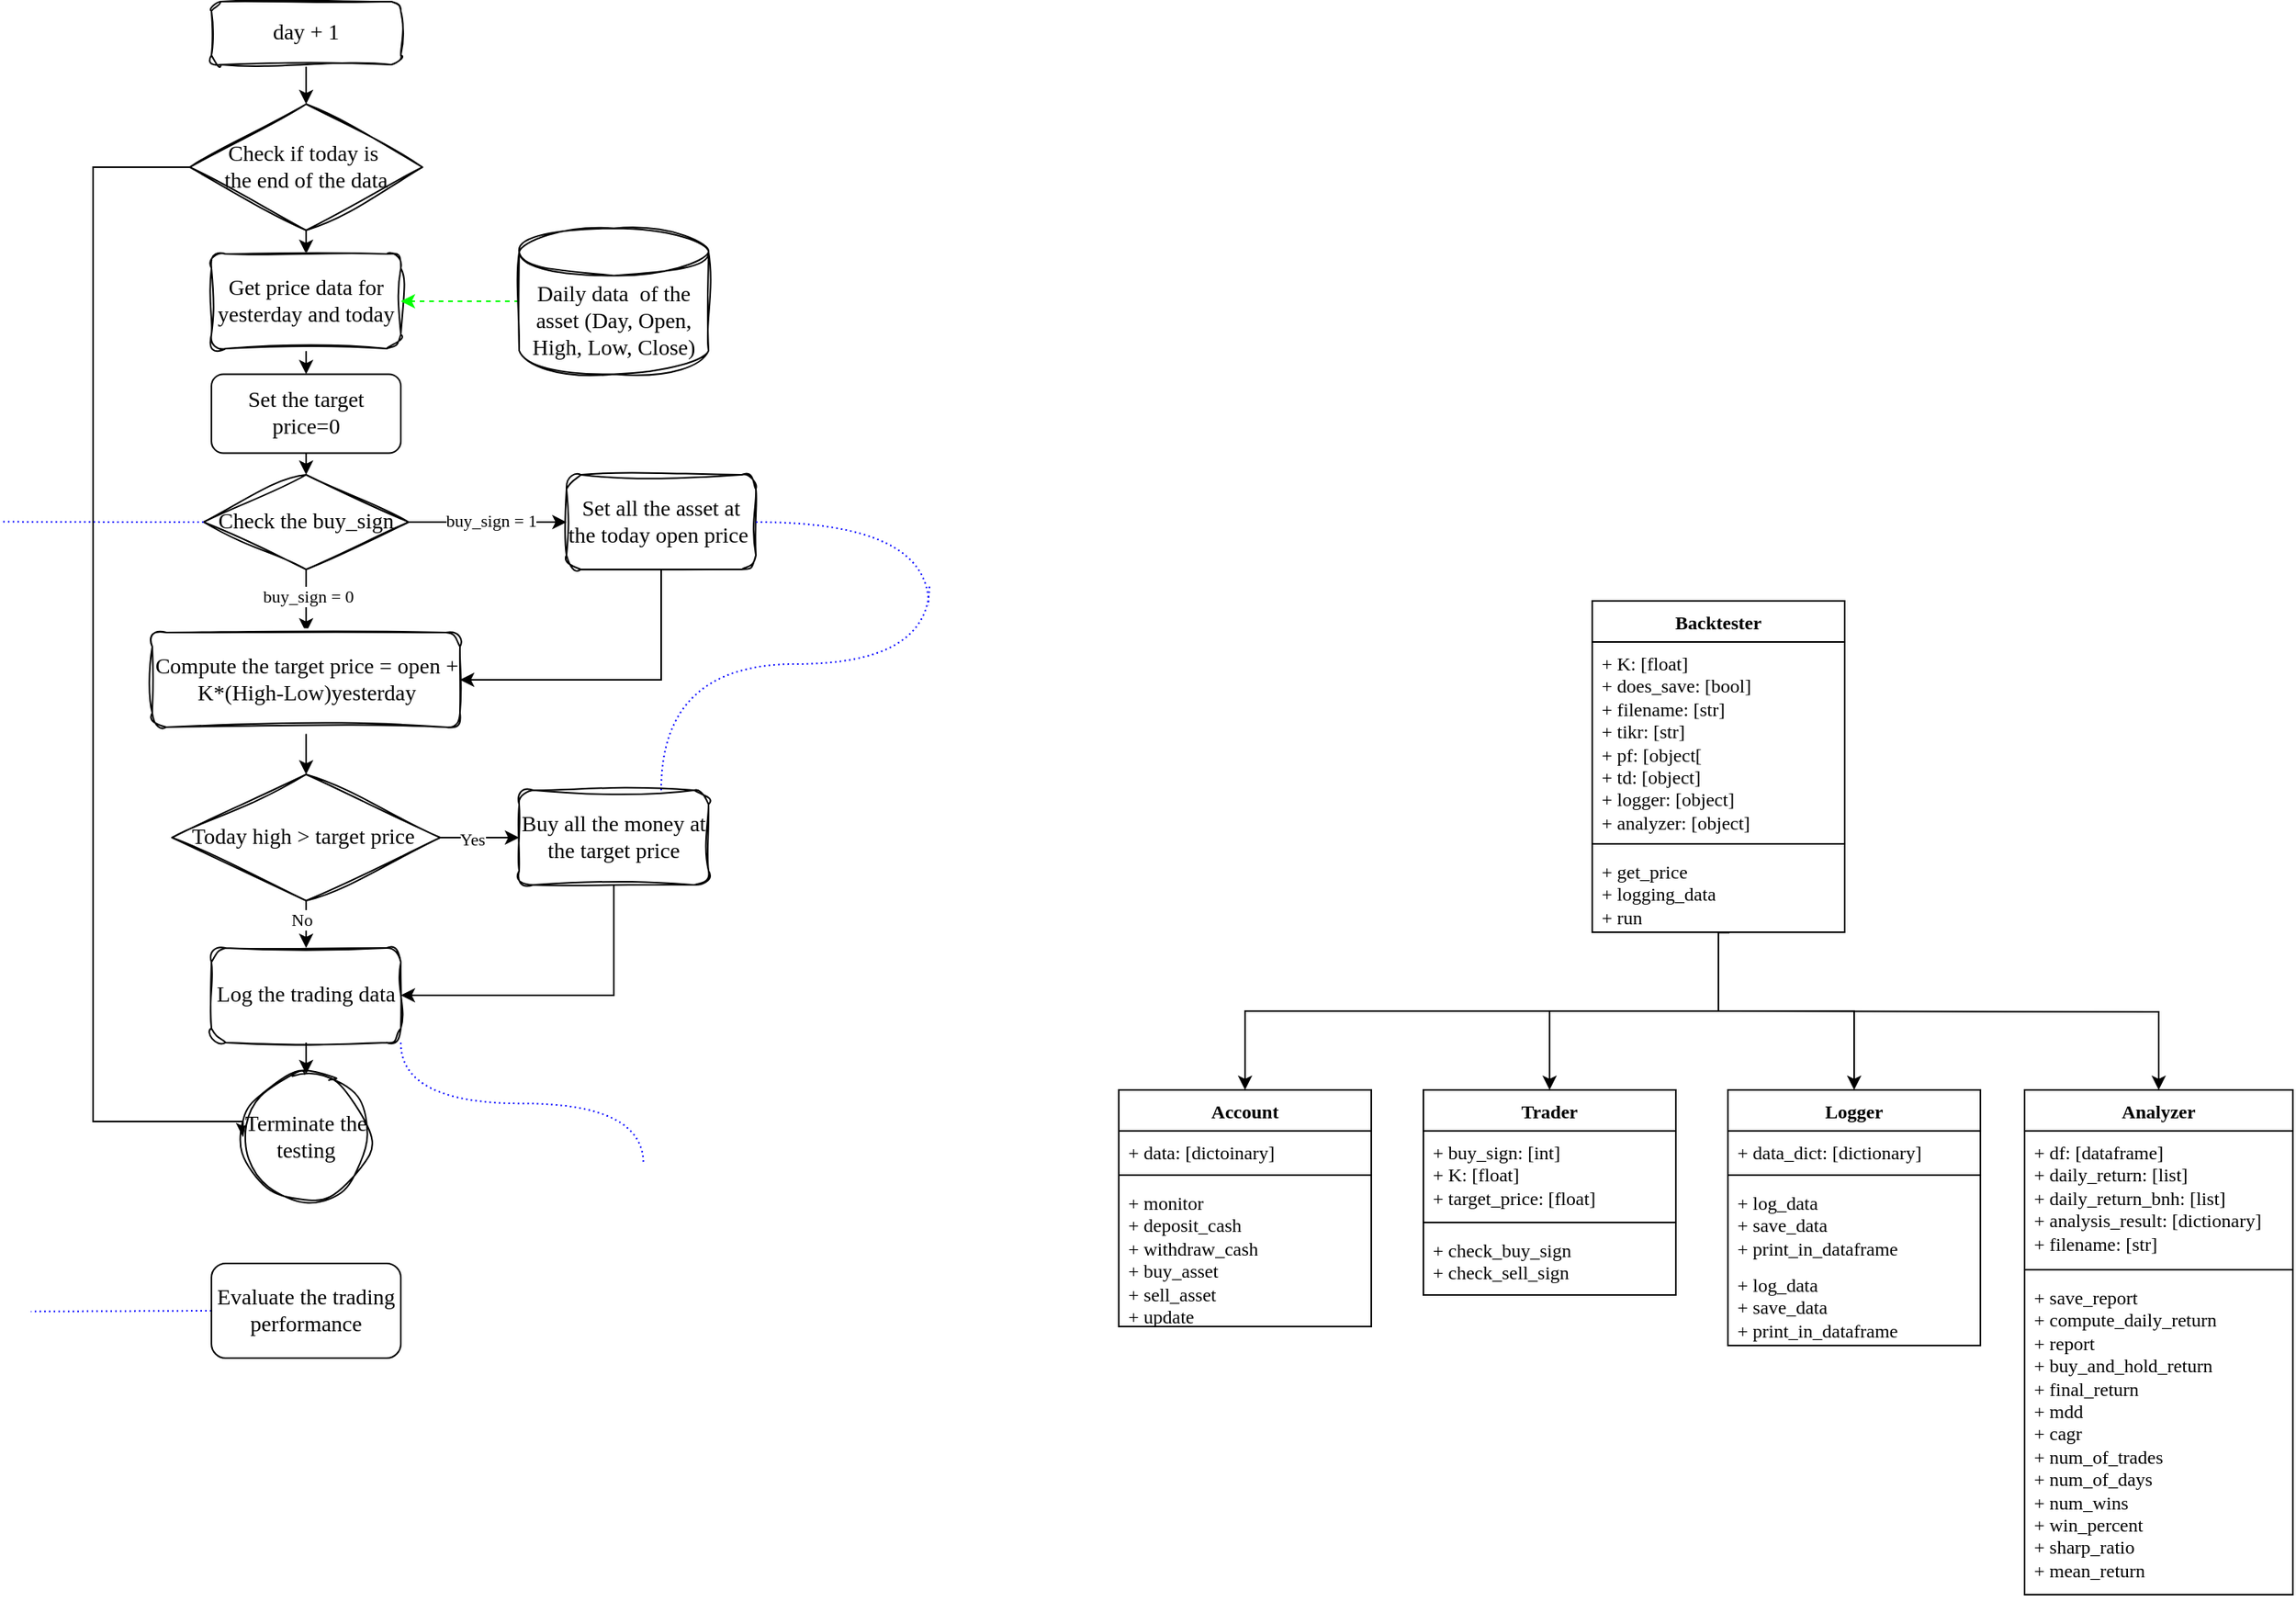 <mxfile version="24.1.0" type="device">
  <diagram id="C5RBs43oDa-KdzZeNtuy" name="Page-1">
    <mxGraphModel dx="1222" dy="798" grid="1" gridSize="10" guides="1" tooltips="1" connect="1" arrows="1" fold="1" page="1" pageScale="1" pageWidth="827" pageHeight="1169" math="0" shadow="0">
      <root>
        <mxCell id="WIyWlLk6GJQsqaUBKTNV-0" />
        <mxCell id="WIyWlLk6GJQsqaUBKTNV-1" parent="WIyWlLk6GJQsqaUBKTNV-0" />
        <mxCell id="yqRtF2cNX9hZMMv9IqsH-32" style="edgeStyle=orthogonalEdgeStyle;rounded=0;orthogonalLoop=1;jettySize=auto;html=1;exitX=0.5;exitY=1;exitDx=0;exitDy=0;entryX=0.5;entryY=0;entryDx=0;entryDy=0;fontFamily=Times New Roman;fontSize=14;" parent="WIyWlLk6GJQsqaUBKTNV-1" source="yqRtF2cNX9hZMMv9IqsH-17" target="yqRtF2cNX9hZMMv9IqsH-19" edge="1">
          <mxGeometry relative="1" as="geometry" />
        </mxCell>
        <mxCell id="yqRtF2cNX9hZMMv9IqsH-17" value="day + 1" style="rounded=1;whiteSpace=wrap;html=1;fontFamily=Times New Roman;fontSize=14;sketch=1;curveFitting=1;jiggle=2;" parent="WIyWlLk6GJQsqaUBKTNV-1" vertex="1">
          <mxGeometry x="335" y="440" width="120" height="40" as="geometry" />
        </mxCell>
        <mxCell id="yqRtF2cNX9hZMMv9IqsH-33" style="edgeStyle=orthogonalEdgeStyle;rounded=0;orthogonalLoop=1;jettySize=auto;html=1;exitX=0.5;exitY=1;exitDx=0;exitDy=0;entryX=0.5;entryY=0;entryDx=0;entryDy=0;fontFamily=Times New Roman;fontSize=14;" parent="WIyWlLk6GJQsqaUBKTNV-1" source="yqRtF2cNX9hZMMv9IqsH-19" target="yqRtF2cNX9hZMMv9IqsH-21" edge="1">
          <mxGeometry relative="1" as="geometry" />
        </mxCell>
        <mxCell id="yqRtF2cNX9hZMMv9IqsH-44" style="edgeStyle=orthogonalEdgeStyle;rounded=0;orthogonalLoop=1;jettySize=auto;html=1;exitX=0;exitY=0.5;exitDx=0;exitDy=0;entryX=0;entryY=0.5;entryDx=0;entryDy=0;fontFamily=Times New Roman;fontSize=14;" parent="WIyWlLk6GJQsqaUBKTNV-1" source="yqRtF2cNX9hZMMv9IqsH-19" target="yqRtF2cNX9hZMMv9IqsH-22" edge="1">
          <mxGeometry relative="1" as="geometry">
            <Array as="points">
              <mxPoint x="260" y="545" />
              <mxPoint x="260" y="1150" />
              <mxPoint x="355" y="1150" />
            </Array>
          </mxGeometry>
        </mxCell>
        <mxCell id="yqRtF2cNX9hZMMv9IqsH-19" value="Check if today is&amp;nbsp;&lt;div&gt;the&amp;nbsp;&lt;span style=&quot;background-color: initial;&quot;&gt;end of the data&lt;/span&gt;&lt;/div&gt;" style="rhombus;whiteSpace=wrap;html=1;fontFamily=Times New Roman;fontSize=14;sketch=1;curveFitting=1;jiggle=2;" parent="WIyWlLk6GJQsqaUBKTNV-1" vertex="1">
          <mxGeometry x="321.25" y="505" width="147.5" height="80" as="geometry" />
        </mxCell>
        <mxCell id="yqRtF2cNX9hZMMv9IqsH-34" style="edgeStyle=orthogonalEdgeStyle;rounded=0;orthogonalLoop=1;jettySize=auto;html=1;exitX=0.5;exitY=1;exitDx=0;exitDy=0;entryX=0.5;entryY=0;entryDx=0;entryDy=0;fontFamily=Times New Roman;fontSize=14;" parent="WIyWlLk6GJQsqaUBKTNV-1" source="yqRtF2cNX9hZMMv9IqsH-21" target="yqRtF2cNX9hZMMv9IqsH-23" edge="1">
          <mxGeometry relative="1" as="geometry" />
        </mxCell>
        <mxCell id="yqRtF2cNX9hZMMv9IqsH-21" value="Get price data for yesterday and today" style="rounded=1;whiteSpace=wrap;html=1;fontFamily=Times New Roman;fontSize=14;sketch=1;curveFitting=1;jiggle=2;" parent="WIyWlLk6GJQsqaUBKTNV-1" vertex="1">
          <mxGeometry x="335" y="600" width="120" height="60" as="geometry" />
        </mxCell>
        <mxCell id="yqRtF2cNX9hZMMv9IqsH-22" value="Terminate the testing" style="ellipse;whiteSpace=wrap;html=1;aspect=fixed;fontFamily=Times New Roman;fontSize=14;sketch=1;curveFitting=1;jiggle=2;" parent="WIyWlLk6GJQsqaUBKTNV-1" vertex="1">
          <mxGeometry x="355" y="1120" width="80" height="80" as="geometry" />
        </mxCell>
        <mxCell id="yqRtF2cNX9hZMMv9IqsH-35" style="edgeStyle=orthogonalEdgeStyle;rounded=0;orthogonalLoop=1;jettySize=auto;html=1;exitX=0.5;exitY=1;exitDx=0;exitDy=0;entryX=0.5;entryY=0;entryDx=0;entryDy=0;fontFamily=Times New Roman;fontSize=14;" parent="WIyWlLk6GJQsqaUBKTNV-1" source="yqRtF2cNX9hZMMv9IqsH-23" target="yqRtF2cNX9hZMMv9IqsH-25" edge="1">
          <mxGeometry relative="1" as="geometry" />
        </mxCell>
        <mxCell id="yqRtF2cNX9hZMMv9IqsH-23" value="Set the target price=0" style="rounded=1;whiteSpace=wrap;html=1;fontFamily=Times New Roman;fontSize=14;" parent="WIyWlLk6GJQsqaUBKTNV-1" vertex="1">
          <mxGeometry x="335" y="676.25" width="120" height="50" as="geometry" />
        </mxCell>
        <mxCell id="yqRtF2cNX9hZMMv9IqsH-37" style="edgeStyle=orthogonalEdgeStyle;rounded=0;orthogonalLoop=1;jettySize=auto;html=1;exitX=0.5;exitY=1;exitDx=0;exitDy=0;entryX=1;entryY=0.5;entryDx=0;entryDy=0;fontFamily=Times New Roman;fontSize=14;" parent="WIyWlLk6GJQsqaUBKTNV-1" source="yqRtF2cNX9hZMMv9IqsH-24" target="yqRtF2cNX9hZMMv9IqsH-26" edge="1">
          <mxGeometry relative="1" as="geometry" />
        </mxCell>
        <mxCell id="yqRtF2cNX9hZMMv9IqsH-24" value="Set all the asset at the today&amp;nbsp;open price&amp;nbsp;" style="rounded=1;whiteSpace=wrap;html=1;fontFamily=Times New Roman;fontSize=14;sketch=1;curveFitting=1;jiggle=2;" parent="WIyWlLk6GJQsqaUBKTNV-1" vertex="1">
          <mxGeometry x="560" y="740" width="120" height="60" as="geometry" />
        </mxCell>
        <mxCell id="yqRtF2cNX9hZMMv9IqsH-36" style="edgeStyle=orthogonalEdgeStyle;rounded=0;orthogonalLoop=1;jettySize=auto;html=1;exitX=1;exitY=0.5;exitDx=0;exitDy=0;entryX=0;entryY=0.5;entryDx=0;entryDy=0;fontFamily=Times New Roman;fontSize=14;" parent="WIyWlLk6GJQsqaUBKTNV-1" source="yqRtF2cNX9hZMMv9IqsH-25" target="yqRtF2cNX9hZMMv9IqsH-24" edge="1">
          <mxGeometry relative="1" as="geometry" />
        </mxCell>
        <mxCell id="yqRtF2cNX9hZMMv9IqsH-50" value="buy_sign = 1" style="edgeLabel;html=1;align=center;verticalAlign=middle;resizable=0;points=[];fontFamily=Times New Roman;" parent="yqRtF2cNX9hZMMv9IqsH-36" vertex="1" connectable="0">
          <mxGeometry x="0.04" y="1" relative="1" as="geometry">
            <mxPoint as="offset" />
          </mxGeometry>
        </mxCell>
        <mxCell id="yqRtF2cNX9hZMMv9IqsH-38" style="edgeStyle=orthogonalEdgeStyle;rounded=0;orthogonalLoop=1;jettySize=auto;html=1;exitX=0.5;exitY=1;exitDx=0;exitDy=0;entryX=0.5;entryY=0;entryDx=0;entryDy=0;fontFamily=Times New Roman;fontSize=14;" parent="WIyWlLk6GJQsqaUBKTNV-1" source="yqRtF2cNX9hZMMv9IqsH-25" target="yqRtF2cNX9hZMMv9IqsH-26" edge="1">
          <mxGeometry relative="1" as="geometry" />
        </mxCell>
        <mxCell id="yqRtF2cNX9hZMMv9IqsH-49" value="buy_sign = 0" style="edgeLabel;html=1;align=center;verticalAlign=middle;resizable=0;points=[];fontFamily=Times New Roman;" parent="yqRtF2cNX9hZMMv9IqsH-38" vertex="1" connectable="0">
          <mxGeometry x="-0.164" y="1" relative="1" as="geometry">
            <mxPoint as="offset" />
          </mxGeometry>
        </mxCell>
        <mxCell id="yqRtF2cNX9hZMMv9IqsH-25" value="Check the buy_sign" style="rhombus;whiteSpace=wrap;html=1;fontFamily=Times New Roman;fontSize=14;sketch=1;curveFitting=1;jiggle=2;" parent="WIyWlLk6GJQsqaUBKTNV-1" vertex="1">
          <mxGeometry x="330" y="740" width="130" height="60" as="geometry" />
        </mxCell>
        <mxCell id="yqRtF2cNX9hZMMv9IqsH-39" style="edgeStyle=orthogonalEdgeStyle;rounded=0;orthogonalLoop=1;jettySize=auto;html=1;exitX=0.5;exitY=1;exitDx=0;exitDy=0;entryX=0.5;entryY=0;entryDx=0;entryDy=0;fontFamily=Times New Roman;fontSize=14;" parent="WIyWlLk6GJQsqaUBKTNV-1" source="yqRtF2cNX9hZMMv9IqsH-26" target="yqRtF2cNX9hZMMv9IqsH-27" edge="1">
          <mxGeometry relative="1" as="geometry" />
        </mxCell>
        <mxCell id="yqRtF2cNX9hZMMv9IqsH-26" value="Compute the target price = open + K*(High-Low)yesterday" style="rounded=1;whiteSpace=wrap;html=1;fontFamily=Times New Roman;fontSize=14;sketch=1;curveFitting=1;jiggle=2;" parent="WIyWlLk6GJQsqaUBKTNV-1" vertex="1">
          <mxGeometry x="297.5" y="840" width="195" height="60" as="geometry" />
        </mxCell>
        <mxCell id="yqRtF2cNX9hZMMv9IqsH-40" style="edgeStyle=orthogonalEdgeStyle;rounded=0;orthogonalLoop=1;jettySize=auto;html=1;exitX=1;exitY=0.5;exitDx=0;exitDy=0;entryX=0;entryY=0.5;entryDx=0;entryDy=0;fontFamily=Times New Roman;fontSize=14;" parent="WIyWlLk6GJQsqaUBKTNV-1" source="yqRtF2cNX9hZMMv9IqsH-27" target="yqRtF2cNX9hZMMv9IqsH-30" edge="1">
          <mxGeometry relative="1" as="geometry" />
        </mxCell>
        <mxCell id="yqRtF2cNX9hZMMv9IqsH-53" value="&lt;font face=&quot;Times New Roman&quot;&gt;Yes&lt;/font&gt;" style="edgeLabel;html=1;align=center;verticalAlign=middle;resizable=0;points=[];" parent="yqRtF2cNX9hZMMv9IqsH-40" vertex="1" connectable="0">
          <mxGeometry x="-0.229" y="-1" relative="1" as="geometry">
            <mxPoint as="offset" />
          </mxGeometry>
        </mxCell>
        <mxCell id="yqRtF2cNX9hZMMv9IqsH-41" style="edgeStyle=orthogonalEdgeStyle;rounded=0;orthogonalLoop=1;jettySize=auto;html=1;exitX=0.5;exitY=1;exitDx=0;exitDy=0;entryX=0.5;entryY=0;entryDx=0;entryDy=0;fontFamily=Times New Roman;fontSize=14;" parent="WIyWlLk6GJQsqaUBKTNV-1" source="yqRtF2cNX9hZMMv9IqsH-27" target="yqRtF2cNX9hZMMv9IqsH-29" edge="1">
          <mxGeometry relative="1" as="geometry" />
        </mxCell>
        <mxCell id="yqRtF2cNX9hZMMv9IqsH-54" value="&lt;font face=&quot;Times New Roman&quot;&gt;No&lt;/font&gt;" style="edgeLabel;html=1;align=center;verticalAlign=middle;resizable=0;points=[];" parent="yqRtF2cNX9hZMMv9IqsH-41" vertex="1" connectable="0">
          <mxGeometry x="-0.208" y="-3" relative="1" as="geometry">
            <mxPoint as="offset" />
          </mxGeometry>
        </mxCell>
        <mxCell id="yqRtF2cNX9hZMMv9IqsH-27" value="Today high &amp;gt; target price&amp;nbsp;" style="rhombus;whiteSpace=wrap;html=1;fontFamily=Times New Roman;fontSize=14;sketch=1;curveFitting=1;jiggle=2;" parent="WIyWlLk6GJQsqaUBKTNV-1" vertex="1">
          <mxGeometry x="310" y="930" width="170" height="80" as="geometry" />
        </mxCell>
        <mxCell id="yqRtF2cNX9hZMMv9IqsH-43" style="edgeStyle=orthogonalEdgeStyle;rounded=0;orthogonalLoop=1;jettySize=auto;html=1;exitX=0.5;exitY=1;exitDx=0;exitDy=0;entryX=0.5;entryY=0;entryDx=0;entryDy=0;fontFamily=Times New Roman;fontSize=14;" parent="WIyWlLk6GJQsqaUBKTNV-1" source="yqRtF2cNX9hZMMv9IqsH-29" target="yqRtF2cNX9hZMMv9IqsH-22" edge="1">
          <mxGeometry relative="1" as="geometry" />
        </mxCell>
        <mxCell id="yqRtF2cNX9hZMMv9IqsH-29" value="Log the trading data" style="rounded=1;whiteSpace=wrap;html=1;fontFamily=Times New Roman;fontSize=14;sketch=1;curveFitting=1;jiggle=2;" parent="WIyWlLk6GJQsqaUBKTNV-1" vertex="1">
          <mxGeometry x="335" y="1040" width="120" height="60" as="geometry" />
        </mxCell>
        <mxCell id="yqRtF2cNX9hZMMv9IqsH-42" style="edgeStyle=orthogonalEdgeStyle;rounded=0;orthogonalLoop=1;jettySize=auto;html=1;exitX=0.5;exitY=1;exitDx=0;exitDy=0;entryX=1;entryY=0.5;entryDx=0;entryDy=0;fontFamily=Times New Roman;fontSize=14;" parent="WIyWlLk6GJQsqaUBKTNV-1" source="yqRtF2cNX9hZMMv9IqsH-30" target="yqRtF2cNX9hZMMv9IqsH-29" edge="1">
          <mxGeometry relative="1" as="geometry" />
        </mxCell>
        <mxCell id="yqRtF2cNX9hZMMv9IqsH-61" style="edgeStyle=orthogonalEdgeStyle;rounded=0;orthogonalLoop=1;jettySize=auto;html=1;exitX=0.75;exitY=0;exitDx=0;exitDy=0;entryX=0;entryY=0;entryDx=0;entryDy=0;dashed=1;dashPattern=1 2;endArrow=none;endFill=0;curved=1;strokeColor=#0000FF;" parent="WIyWlLk6GJQsqaUBKTNV-1" source="yqRtF2cNX9hZMMv9IqsH-30" edge="1">
          <mxGeometry relative="1" as="geometry">
            <Array as="points">
              <mxPoint x="620" y="860" />
              <mxPoint x="790" y="860" />
            </Array>
            <mxPoint x="790" y="810" as="targetPoint" />
          </mxGeometry>
        </mxCell>
        <mxCell id="yqRtF2cNX9hZMMv9IqsH-30" value="Buy all the money at the target price" style="rounded=1;whiteSpace=wrap;html=1;fontFamily=Times New Roman;fontSize=14;sketch=1;curveFitting=1;jiggle=2;" parent="WIyWlLk6GJQsqaUBKTNV-1" vertex="1">
          <mxGeometry x="530" y="940" width="120" height="60" as="geometry" />
        </mxCell>
        <mxCell id="yqRtF2cNX9hZMMv9IqsH-48" style="edgeStyle=orthogonalEdgeStyle;rounded=0;orthogonalLoop=1;jettySize=auto;html=1;exitX=0;exitY=0.5;exitDx=0;exitDy=0;exitPerimeter=0;entryX=1;entryY=0.5;entryDx=0;entryDy=0;curved=0;dashed=1;strokeColor=#00FF00;" parent="WIyWlLk6GJQsqaUBKTNV-1" source="yqRtF2cNX9hZMMv9IqsH-46" target="yqRtF2cNX9hZMMv9IqsH-21" edge="1">
          <mxGeometry relative="1" as="geometry" />
        </mxCell>
        <mxCell id="yqRtF2cNX9hZMMv9IqsH-46" value="Daily data&amp;nbsp; of the asset (Day, Open, High, Low, Close)" style="shape=cylinder3;whiteSpace=wrap;html=1;boundedLbl=1;backgroundOutline=1;size=15;fontFamily=Times New Roman;fontSize=14;sketch=1;curveFitting=1;jiggle=2;" parent="WIyWlLk6GJQsqaUBKTNV-1" vertex="1">
          <mxGeometry x="530" y="583.75" width="120" height="92.5" as="geometry" />
        </mxCell>
        <mxCell id="yqRtF2cNX9hZMMv9IqsH-55" style="edgeStyle=orthogonalEdgeStyle;rounded=0;orthogonalLoop=1;jettySize=auto;html=1;exitX=0;exitY=0.5;exitDx=0;exitDy=0;entryX=1.015;entryY=0.718;entryDx=0;entryDy=0;entryPerimeter=0;endArrow=none;endFill=0;dashed=1;dashPattern=1 2;strokeWidth=1;curved=1;strokeColor=#0000FF;" parent="WIyWlLk6GJQsqaUBKTNV-1" source="yqRtF2cNX9hZMMv9IqsH-25" edge="1">
          <mxGeometry relative="1" as="geometry">
            <mxPoint x="202.4" y="769.772" as="targetPoint" />
          </mxGeometry>
        </mxCell>
        <mxCell id="yqRtF2cNX9hZMMv9IqsH-56" style="edgeStyle=orthogonalEdgeStyle;rounded=0;orthogonalLoop=1;jettySize=auto;html=1;exitX=1;exitY=0.5;exitDx=0;exitDy=0;entryX=-0.003;entryY=0.087;entryDx=0;entryDy=0;entryPerimeter=0;curved=1;dashed=1;dashPattern=1 2;endArrow=none;endFill=0;strokeColor=#0000FF;" parent="WIyWlLk6GJQsqaUBKTNV-1" source="yqRtF2cNX9hZMMv9IqsH-24" edge="1">
          <mxGeometry relative="1" as="geometry">
            <mxPoint x="789.52" y="823.05" as="targetPoint" />
          </mxGeometry>
        </mxCell>
        <mxCell id="yqRtF2cNX9hZMMv9IqsH-59" style="edgeStyle=orthogonalEdgeStyle;rounded=0;orthogonalLoop=1;jettySize=auto;html=1;exitX=1;exitY=1;exitDx=0;exitDy=0;entryX=-0.008;entryY=0.106;entryDx=0;entryDy=0;entryPerimeter=0;dashed=1;dashPattern=1 2;endArrow=none;endFill=0;curved=1;strokeColor=#0000FF;" parent="WIyWlLk6GJQsqaUBKTNV-1" source="yqRtF2cNX9hZMMv9IqsH-29" edge="1">
          <mxGeometry relative="1" as="geometry">
            <mxPoint x="608.72" y="1177.172" as="targetPoint" />
          </mxGeometry>
        </mxCell>
        <mxCell id="yqRtF2cNX9hZMMv9IqsH-63" style="rounded=0;orthogonalLoop=1;jettySize=auto;html=1;exitX=0;exitY=0.5;exitDx=0;exitDy=0;entryX=1.004;entryY=0.41;entryDx=0;entryDy=0;dashed=1;dashPattern=1 2;endArrow=none;endFill=0;strokeColor=#0000FF;entryPerimeter=0;" parent="WIyWlLk6GJQsqaUBKTNV-1" source="yqRtF2cNX9hZMMv9IqsH-62" edge="1">
          <mxGeometry relative="1" as="geometry">
            <mxPoint x="220.68" y="1270.44" as="targetPoint" />
          </mxGeometry>
        </mxCell>
        <mxCell id="yqRtF2cNX9hZMMv9IqsH-62" value="Evaluate the trading performance" style="rounded=1;whiteSpace=wrap;html=1;fontFamily=Times New Roman;fontSize=14;" parent="WIyWlLk6GJQsqaUBKTNV-1" vertex="1">
          <mxGeometry x="335" y="1240" width="120" height="60" as="geometry" />
        </mxCell>
        <mxCell id="NQuB4Xvb4veUza9n0hrJ-27" style="edgeStyle=orthogonalEdgeStyle;rounded=0;orthogonalLoop=1;jettySize=auto;html=1;entryX=0.5;entryY=0;entryDx=0;entryDy=0;exitX=0.544;exitY=1.004;exitDx=0;exitDy=0;exitPerimeter=0;" edge="1" parent="WIyWlLk6GJQsqaUBKTNV-1" source="NQuB4Xvb4veUza9n0hrJ-3" target="NQuB4Xvb4veUza9n0hrJ-4">
          <mxGeometry relative="1" as="geometry">
            <Array as="points">
              <mxPoint x="1290" y="1030" />
              <mxPoint x="1290" y="1080" />
              <mxPoint x="990" y="1080" />
            </Array>
          </mxGeometry>
        </mxCell>
        <mxCell id="NQuB4Xvb4veUza9n0hrJ-35" style="edgeStyle=orthogonalEdgeStyle;rounded=0;orthogonalLoop=1;jettySize=auto;html=1;entryX=0.5;entryY=0;entryDx=0;entryDy=0;" edge="1" parent="WIyWlLk6GJQsqaUBKTNV-1" source="NQuB4Xvb4veUza9n0hrJ-0" target="NQuB4Xvb4veUza9n0hrJ-17">
          <mxGeometry relative="1" as="geometry" />
        </mxCell>
        <mxCell id="NQuB4Xvb4veUza9n0hrJ-36" style="edgeStyle=orthogonalEdgeStyle;rounded=0;orthogonalLoop=1;jettySize=auto;html=1;entryX=0.5;entryY=0;entryDx=0;entryDy=0;" edge="1" parent="WIyWlLk6GJQsqaUBKTNV-1" source="NQuB4Xvb4veUza9n0hrJ-0" target="NQuB4Xvb4veUza9n0hrJ-8">
          <mxGeometry relative="1" as="geometry" />
        </mxCell>
        <mxCell id="NQuB4Xvb4veUza9n0hrJ-37" style="edgeStyle=orthogonalEdgeStyle;rounded=0;orthogonalLoop=1;jettySize=auto;html=1;entryX=0.5;entryY=0;entryDx=0;entryDy=0;" edge="1" parent="WIyWlLk6GJQsqaUBKTNV-1" target="NQuB4Xvb4veUza9n0hrJ-13">
          <mxGeometry relative="1" as="geometry">
            <mxPoint x="1300" y="1080" as="sourcePoint" />
          </mxGeometry>
        </mxCell>
        <mxCell id="NQuB4Xvb4veUza9n0hrJ-0" value="Backtester" style="swimlane;fontStyle=1;align=center;verticalAlign=top;childLayout=stackLayout;horizontal=1;startSize=26;horizontalStack=0;resizeParent=1;resizeParentMax=0;resizeLast=0;collapsible=1;marginBottom=0;whiteSpace=wrap;html=1;fontFamily=Times New Roman;" vertex="1" parent="WIyWlLk6GJQsqaUBKTNV-1">
          <mxGeometry x="1210" y="820" width="160" height="210" as="geometry" />
        </mxCell>
        <mxCell id="NQuB4Xvb4veUza9n0hrJ-1" value="+ K: [float]&lt;div&gt;+ does_save: [bool]&lt;/div&gt;&lt;div&gt;+ filename: [str]&lt;/div&gt;&lt;div&gt;+ tikr: [str]&lt;/div&gt;&lt;div&gt;+ pf: [object[&lt;/div&gt;&lt;div&gt;+ td: [object]&lt;/div&gt;&lt;div&gt;+ logger: [object]&lt;/div&gt;&lt;div&gt;+ analyzer: [object]&lt;/div&gt;" style="text;strokeColor=none;fillColor=none;align=left;verticalAlign=top;spacingLeft=4;spacingRight=4;overflow=hidden;rotatable=0;points=[[0,0.5],[1,0.5]];portConstraint=eastwest;whiteSpace=wrap;html=1;fontFamily=Times New Roman;" vertex="1" parent="NQuB4Xvb4veUza9n0hrJ-0">
          <mxGeometry y="26" width="160" height="124" as="geometry" />
        </mxCell>
        <mxCell id="NQuB4Xvb4veUza9n0hrJ-2" value="" style="line;strokeWidth=1;fillColor=none;align=left;verticalAlign=middle;spacingTop=-1;spacingLeft=3;spacingRight=3;rotatable=0;labelPosition=right;points=[];portConstraint=eastwest;strokeColor=inherit;fontFamily=Times New Roman;" vertex="1" parent="NQuB4Xvb4veUza9n0hrJ-0">
          <mxGeometry y="150" width="160" height="8" as="geometry" />
        </mxCell>
        <mxCell id="NQuB4Xvb4veUza9n0hrJ-3" value="+ get_price&lt;div&gt;&lt;span style=&quot;background-color: initial;&quot;&gt;+ logging_data&lt;/span&gt;&lt;/div&gt;&lt;div&gt;+ run&lt;span style=&quot;background-color: initial;&quot;&gt;&lt;br&gt;&lt;/span&gt;&lt;/div&gt;&lt;div&gt;&lt;br&gt;&lt;/div&gt;" style="text;strokeColor=none;fillColor=none;align=left;verticalAlign=top;spacingLeft=4;spacingRight=4;overflow=hidden;rotatable=0;points=[[0,0.5],[1,0.5]];portConstraint=eastwest;whiteSpace=wrap;html=1;fontFamily=Times New Roman;" vertex="1" parent="NQuB4Xvb4veUza9n0hrJ-0">
          <mxGeometry y="158" width="160" height="52" as="geometry" />
        </mxCell>
        <mxCell id="NQuB4Xvb4veUza9n0hrJ-4" value="Account" style="swimlane;fontStyle=1;align=center;verticalAlign=top;childLayout=stackLayout;horizontal=1;startSize=26;horizontalStack=0;resizeParent=1;resizeParentMax=0;resizeLast=0;collapsible=1;marginBottom=0;whiteSpace=wrap;html=1;fontFamily=Times New Roman;flipH=1;" vertex="1" parent="WIyWlLk6GJQsqaUBKTNV-1">
          <mxGeometry x="910" y="1130" width="160" height="150" as="geometry" />
        </mxCell>
        <mxCell id="NQuB4Xvb4veUza9n0hrJ-5" value="+ data: [dictoinary]&amp;nbsp;" style="text;strokeColor=none;fillColor=none;align=left;verticalAlign=top;spacingLeft=4;spacingRight=4;overflow=hidden;rotatable=0;points=[[0,0.5],[1,0.5]];portConstraint=eastwest;whiteSpace=wrap;html=1;fontFamily=Times New Roman;" vertex="1" parent="NQuB4Xvb4veUza9n0hrJ-4">
          <mxGeometry y="26" width="160" height="24" as="geometry" />
        </mxCell>
        <mxCell id="NQuB4Xvb4veUza9n0hrJ-6" value="" style="line;strokeWidth=1;fillColor=none;align=left;verticalAlign=middle;spacingTop=-1;spacingLeft=3;spacingRight=3;rotatable=0;labelPosition=right;points=[];portConstraint=eastwest;strokeColor=inherit;fontFamily=Times New Roman;" vertex="1" parent="NQuB4Xvb4veUza9n0hrJ-4">
          <mxGeometry y="50" width="160" height="8" as="geometry" />
        </mxCell>
        <mxCell id="NQuB4Xvb4veUza9n0hrJ-7" value="+ monitor&lt;div&gt;&lt;span style=&quot;background-color: initial;&quot;&gt;+ deposit_cash&lt;/span&gt;&lt;/div&gt;&lt;div&gt;+ withdraw_cash&lt;span style=&quot;background-color: initial;&quot;&gt;&lt;br&gt;&lt;/span&gt;&lt;/div&gt;&lt;div&gt;+ buy_asset&lt;br&gt;&lt;/div&gt;&lt;div&gt;+ sell_asset&lt;br&gt;&lt;/div&gt;&lt;div&gt;+ update&lt;br&gt;&lt;/div&gt;" style="text;strokeColor=none;fillColor=none;align=left;verticalAlign=top;spacingLeft=4;spacingRight=4;overflow=hidden;rotatable=0;points=[[0,0.5],[1,0.5]];portConstraint=eastwest;whiteSpace=wrap;html=1;fontFamily=Times New Roman;" vertex="1" parent="NQuB4Xvb4veUza9n0hrJ-4">
          <mxGeometry y="58" width="160" height="92" as="geometry" />
        </mxCell>
        <mxCell id="NQuB4Xvb4veUza9n0hrJ-8" value="Logger" style="swimlane;fontStyle=1;align=center;verticalAlign=top;childLayout=stackLayout;horizontal=1;startSize=26;horizontalStack=0;resizeParent=1;resizeParentMax=0;resizeLast=0;collapsible=1;marginBottom=0;whiteSpace=wrap;html=1;fontFamily=Times New Roman;flipH=1;" vertex="1" parent="WIyWlLk6GJQsqaUBKTNV-1">
          <mxGeometry x="1296" y="1130" width="160" height="162" as="geometry" />
        </mxCell>
        <mxCell id="NQuB4Xvb4veUza9n0hrJ-9" value="+ data_dict: [dictionary]" style="text;strokeColor=none;fillColor=none;align=left;verticalAlign=top;spacingLeft=4;spacingRight=4;overflow=hidden;rotatable=0;points=[[0,0.5],[1,0.5]];portConstraint=eastwest;whiteSpace=wrap;html=1;fontFamily=Times New Roman;" vertex="1" parent="NQuB4Xvb4veUza9n0hrJ-8">
          <mxGeometry y="26" width="160" height="24" as="geometry" />
        </mxCell>
        <mxCell id="NQuB4Xvb4veUza9n0hrJ-10" value="" style="line;strokeWidth=1;fillColor=none;align=left;verticalAlign=middle;spacingTop=-1;spacingLeft=3;spacingRight=3;rotatable=0;labelPosition=right;points=[];portConstraint=eastwest;strokeColor=inherit;fontFamily=Times New Roman;" vertex="1" parent="NQuB4Xvb4veUza9n0hrJ-8">
          <mxGeometry y="50" width="160" height="8" as="geometry" />
        </mxCell>
        <mxCell id="NQuB4Xvb4veUza9n0hrJ-11" value="+ log_data&lt;div&gt;+ save_data&lt;/div&gt;&lt;div&gt;+ print_in_dataframe&lt;/div&gt;" style="text;strokeColor=none;fillColor=none;align=left;verticalAlign=top;spacingLeft=4;spacingRight=4;overflow=hidden;rotatable=0;points=[[0,0.5],[1,0.5]];portConstraint=eastwest;whiteSpace=wrap;html=1;fontFamily=Times New Roman;" vertex="1" parent="NQuB4Xvb4veUza9n0hrJ-8">
          <mxGeometry y="58" width="160" height="52" as="geometry" />
        </mxCell>
        <mxCell id="NQuB4Xvb4veUza9n0hrJ-12" value="+ log_data&lt;div&gt;+ save_data&lt;/div&gt;&lt;div&gt;+ print_in_dataframe&lt;/div&gt;" style="text;strokeColor=none;fillColor=none;align=left;verticalAlign=top;spacingLeft=4;spacingRight=4;overflow=hidden;rotatable=0;points=[[0,0.5],[1,0.5]];portConstraint=eastwest;whiteSpace=wrap;html=1;fontFamily=Times New Roman;" vertex="1" parent="NQuB4Xvb4veUza9n0hrJ-8">
          <mxGeometry y="110" width="160" height="52" as="geometry" />
        </mxCell>
        <mxCell id="NQuB4Xvb4veUza9n0hrJ-13" value="Analyzer" style="swimlane;fontStyle=1;align=center;verticalAlign=top;childLayout=stackLayout;horizontal=1;startSize=26;horizontalStack=0;resizeParent=1;resizeParentMax=0;resizeLast=0;collapsible=1;marginBottom=0;whiteSpace=wrap;html=1;fontFamily=Times New Roman;flipH=1;" vertex="1" parent="WIyWlLk6GJQsqaUBKTNV-1">
          <mxGeometry x="1484" y="1130" width="170" height="320" as="geometry" />
        </mxCell>
        <mxCell id="NQuB4Xvb4veUza9n0hrJ-14" value="+ df: [dataframe]&lt;br&gt;&lt;div&gt;+ daily_return: [list]&lt;/div&gt;&lt;div&gt;+ daily_return_bnh: [list]&lt;/div&gt;&lt;div&gt;+ analysis_result: [dictionary]&lt;/div&gt;&lt;div&gt;+ filename: [str]&lt;/div&gt;" style="text;strokeColor=none;fillColor=none;align=left;verticalAlign=top;spacingLeft=4;spacingRight=4;overflow=hidden;rotatable=0;points=[[0,0.5],[1,0.5]];portConstraint=eastwest;whiteSpace=wrap;html=1;fontFamily=Times New Roman;" vertex="1" parent="NQuB4Xvb4veUza9n0hrJ-13">
          <mxGeometry y="26" width="170" height="84" as="geometry" />
        </mxCell>
        <mxCell id="NQuB4Xvb4veUza9n0hrJ-15" value="" style="line;strokeWidth=1;fillColor=none;align=left;verticalAlign=middle;spacingTop=-1;spacingLeft=3;spacingRight=3;rotatable=0;labelPosition=right;points=[];portConstraint=eastwest;strokeColor=inherit;fontFamily=Times New Roman;" vertex="1" parent="NQuB4Xvb4veUza9n0hrJ-13">
          <mxGeometry y="110" width="170" height="8" as="geometry" />
        </mxCell>
        <mxCell id="NQuB4Xvb4veUza9n0hrJ-16" value="+ save_report&lt;div&gt;+ compute_daily_return&lt;/div&gt;&lt;div&gt;+ report&lt;/div&gt;&lt;div&gt;+ buy_and_hold_return&lt;/div&gt;&lt;div&gt;+ final_return&lt;/div&gt;&lt;div&gt;+ mdd&lt;/div&gt;&lt;div&gt;+ cagr&lt;/div&gt;&lt;div&gt;+ num_of_trades&lt;/div&gt;&lt;div&gt;+ num_of_days&lt;/div&gt;&lt;div&gt;+ num_wins&lt;/div&gt;&lt;div&gt;+ win_percent&lt;/div&gt;&lt;div&gt;+ sharp_ratio&lt;/div&gt;&lt;div&gt;+ mean_return&lt;/div&gt;" style="text;strokeColor=none;fillColor=none;align=left;verticalAlign=top;spacingLeft=4;spacingRight=4;overflow=hidden;rotatable=0;points=[[0,0.5],[1,0.5]];portConstraint=eastwest;whiteSpace=wrap;html=1;fontFamily=Times New Roman;" vertex="1" parent="NQuB4Xvb4veUza9n0hrJ-13">
          <mxGeometry y="118" width="170" height="202" as="geometry" />
        </mxCell>
        <mxCell id="NQuB4Xvb4veUza9n0hrJ-17" value="Trader" style="swimlane;fontStyle=1;align=center;verticalAlign=top;childLayout=stackLayout;horizontal=1;startSize=26;horizontalStack=0;resizeParent=1;resizeParentMax=0;resizeLast=0;collapsible=1;marginBottom=0;whiteSpace=wrap;html=1;fontFamily=Times New Roman;flipH=1;" vertex="1" parent="WIyWlLk6GJQsqaUBKTNV-1">
          <mxGeometry x="1103" y="1130" width="160" height="130" as="geometry" />
        </mxCell>
        <mxCell id="NQuB4Xvb4veUza9n0hrJ-18" value="+ buy_sign: [int]&lt;div&gt;+ K: [float]&lt;/div&gt;&lt;div&gt;+ target_price: [float]&lt;/div&gt;" style="text;strokeColor=none;fillColor=none;align=left;verticalAlign=top;spacingLeft=4;spacingRight=4;overflow=hidden;rotatable=0;points=[[0,0.5],[1,0.5]];portConstraint=eastwest;whiteSpace=wrap;html=1;fontFamily=Times New Roman;" vertex="1" parent="NQuB4Xvb4veUza9n0hrJ-17">
          <mxGeometry y="26" width="160" height="54" as="geometry" />
        </mxCell>
        <mxCell id="NQuB4Xvb4veUza9n0hrJ-19" value="" style="line;strokeWidth=1;fillColor=none;align=left;verticalAlign=middle;spacingTop=-1;spacingLeft=3;spacingRight=3;rotatable=0;labelPosition=right;points=[];portConstraint=eastwest;strokeColor=inherit;fontFamily=Times New Roman;" vertex="1" parent="NQuB4Xvb4veUza9n0hrJ-17">
          <mxGeometry y="80" width="160" height="8" as="geometry" />
        </mxCell>
        <mxCell id="NQuB4Xvb4veUza9n0hrJ-20" value="+ check_buy_sign&lt;div&gt;+ check_sell_sign&lt;/div&gt;" style="text;strokeColor=none;fillColor=none;align=left;verticalAlign=top;spacingLeft=4;spacingRight=4;overflow=hidden;rotatable=0;points=[[0,0.5],[1,0.5]];portConstraint=eastwest;whiteSpace=wrap;html=1;fontFamily=Times New Roman;" vertex="1" parent="NQuB4Xvb4veUza9n0hrJ-17">
          <mxGeometry y="88" width="160" height="42" as="geometry" />
        </mxCell>
      </root>
    </mxGraphModel>
  </diagram>
</mxfile>
